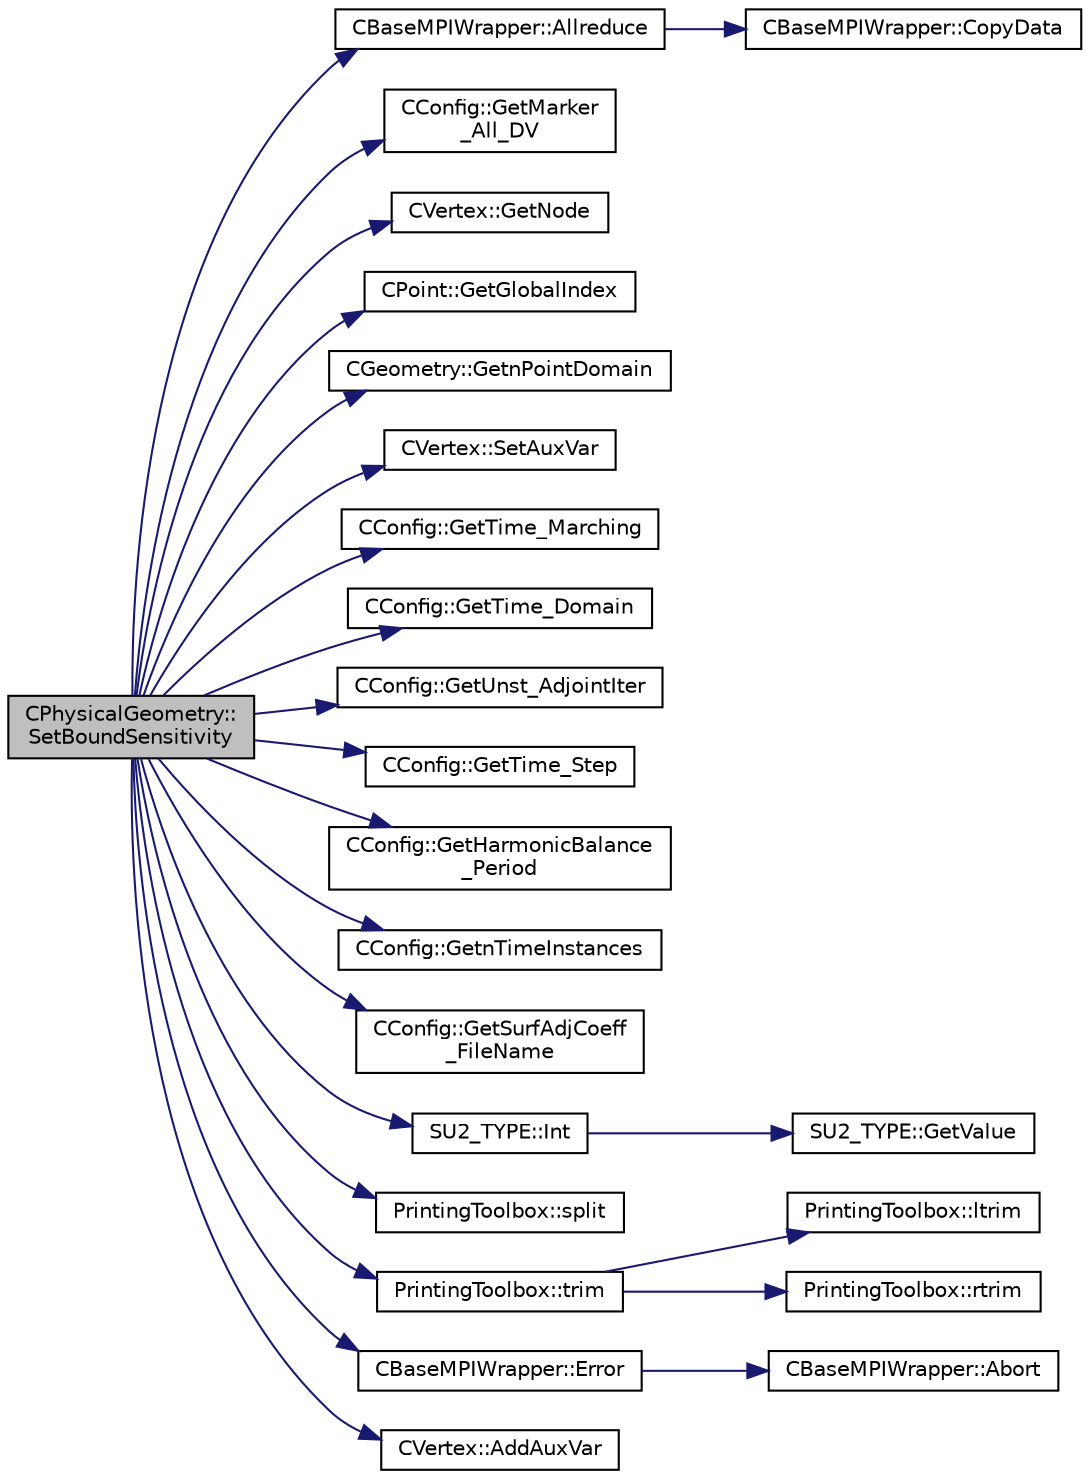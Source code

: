 digraph "CPhysicalGeometry::SetBoundSensitivity"
{
  edge [fontname="Helvetica",fontsize="10",labelfontname="Helvetica",labelfontsize="10"];
  node [fontname="Helvetica",fontsize="10",shape=record];
  rankdir="LR";
  Node1074 [label="CPhysicalGeometry::\lSetBoundSensitivity",height=0.2,width=0.4,color="black", fillcolor="grey75", style="filled", fontcolor="black"];
  Node1074 -> Node1075 [color="midnightblue",fontsize="10",style="solid",fontname="Helvetica"];
  Node1075 [label="CBaseMPIWrapper::Allreduce",height=0.2,width=0.4,color="black", fillcolor="white", style="filled",URL="$class_c_base_m_p_i_wrapper.html#a637b6fd917a8ca91ce748ba88e0d66b6"];
  Node1075 -> Node1076 [color="midnightblue",fontsize="10",style="solid",fontname="Helvetica"];
  Node1076 [label="CBaseMPIWrapper::CopyData",height=0.2,width=0.4,color="black", fillcolor="white", style="filled",URL="$class_c_base_m_p_i_wrapper.html#a4725cc1dd65b161b483e812a538a5e36"];
  Node1074 -> Node1077 [color="midnightblue",fontsize="10",style="solid",fontname="Helvetica"];
  Node1077 [label="CConfig::GetMarker\l_All_DV",height=0.2,width=0.4,color="black", fillcolor="white", style="filled",URL="$class_c_config.html#a39608d00420cf8dd5357045aafdf2d23",tooltip="Get the DV information for a marker val_marker. "];
  Node1074 -> Node1078 [color="midnightblue",fontsize="10",style="solid",fontname="Helvetica"];
  Node1078 [label="CVertex::GetNode",height=0.2,width=0.4,color="black", fillcolor="white", style="filled",URL="$class_c_vertex.html#a95c513bf927464157ed96b6c79779a1f",tooltip="Get the node of the vertex. "];
  Node1074 -> Node1079 [color="midnightblue",fontsize="10",style="solid",fontname="Helvetica"];
  Node1079 [label="CPoint::GetGlobalIndex",height=0.2,width=0.4,color="black", fillcolor="white", style="filled",URL="$class_c_point.html#ab546170a5a03ef210a75fc5531910050",tooltip="Get the global index in a parallel computation. "];
  Node1074 -> Node1080 [color="midnightblue",fontsize="10",style="solid",fontname="Helvetica"];
  Node1080 [label="CGeometry::GetnPointDomain",height=0.2,width=0.4,color="black", fillcolor="white", style="filled",URL="$class_c_geometry.html#a4fc7de3bff7b6f8c35717016d6f8fcb2",tooltip="Get number of real points (that belong to the domain). "];
  Node1074 -> Node1081 [color="midnightblue",fontsize="10",style="solid",fontname="Helvetica"];
  Node1081 [label="CVertex::SetAuxVar",height=0.2,width=0.4,color="black", fillcolor="white", style="filled",URL="$class_c_vertex.html#aaa56189de3366194d5dc9efd0bb9c744",tooltip="Set the value of an auxiliary variable for gradient computation. "];
  Node1074 -> Node1082 [color="midnightblue",fontsize="10",style="solid",fontname="Helvetica"];
  Node1082 [label="CConfig::GetTime_Marching",height=0.2,width=0.4,color="black", fillcolor="white", style="filled",URL="$class_c_config.html#a864d499ce740184803607801c47abda7",tooltip="Provides information about the time integration, and change the write in the output files information..."];
  Node1074 -> Node1083 [color="midnightblue",fontsize="10",style="solid",fontname="Helvetica"];
  Node1083 [label="CConfig::GetTime_Domain",height=0.2,width=0.4,color="black", fillcolor="white", style="filled",URL="$class_c_config.html#a6a11350b3c8d7577318be43cda6f7292",tooltip="Check if the multizone problem is solved for time domain. "];
  Node1074 -> Node1084 [color="midnightblue",fontsize="10",style="solid",fontname="Helvetica"];
  Node1084 [label="CConfig::GetUnst_AdjointIter",height=0.2,width=0.4,color="black", fillcolor="white", style="filled",URL="$class_c_config.html#a0dda5dcef870c183c63bf38332c318e0",tooltip="Get the starting direct iteration number for the unsteady adjoint (reverse time integration). "];
  Node1074 -> Node1085 [color="midnightblue",fontsize="10",style="solid",fontname="Helvetica"];
  Node1085 [label="CConfig::GetTime_Step",height=0.2,width=0.4,color="black", fillcolor="white", style="filled",URL="$class_c_config.html#ae13c09328e650c83c411767c030c8f7e",tooltip="Get the time step for multizone problems. "];
  Node1074 -> Node1086 [color="midnightblue",fontsize="10",style="solid",fontname="Helvetica"];
  Node1086 [label="CConfig::GetHarmonicBalance\l_Period",height=0.2,width=0.4,color="black", fillcolor="white", style="filled",URL="$class_c_config.html#a7d9f0904ed8e25c7d479bb22956ae6fc",tooltip="Retrieves the period of oscillations to be used with Harmonic Balance. "];
  Node1074 -> Node1087 [color="midnightblue",fontsize="10",style="solid",fontname="Helvetica"];
  Node1087 [label="CConfig::GetnTimeInstances",height=0.2,width=0.4,color="black", fillcolor="white", style="filled",URL="$class_c_config.html#a2e52fd45c8b5179c9cb3ce5fff935f11",tooltip="Retrieves the number of periodic time instances for Harmonic Balance. "];
  Node1074 -> Node1088 [color="midnightblue",fontsize="10",style="solid",fontname="Helvetica"];
  Node1088 [label="CConfig::GetSurfAdjCoeff\l_FileName",height=0.2,width=0.4,color="black", fillcolor="white", style="filled",URL="$class_c_config.html#a70af73b6cee4742f034f9c3cda50a2cd",tooltip="Get the name of the file with the surface information for the adjoint problem. "];
  Node1074 -> Node1089 [color="midnightblue",fontsize="10",style="solid",fontname="Helvetica"];
  Node1089 [label="SU2_TYPE::Int",height=0.2,width=0.4,color="black", fillcolor="white", style="filled",URL="$namespace_s_u2___t_y_p_e.html#a6b48817766d8a6486caa2807a52f6bae",tooltip="Casts the primitive value to int (uses GetValue, already implemented for each type). "];
  Node1089 -> Node1090 [color="midnightblue",fontsize="10",style="solid",fontname="Helvetica"];
  Node1090 [label="SU2_TYPE::GetValue",height=0.2,width=0.4,color="black", fillcolor="white", style="filled",URL="$namespace_s_u2___t_y_p_e.html#a0ed43473f5a450ce028d088427bf10cb",tooltip="Get the (primitive) value of the datatype (needs to be implemented for each new type). "];
  Node1074 -> Node1091 [color="midnightblue",fontsize="10",style="solid",fontname="Helvetica"];
  Node1091 [label="PrintingToolbox::split",height=0.2,width=0.4,color="black", fillcolor="white", style="filled",URL="$namespace_printing_toolbox.html#abd4b09ef601c48797157b3576d4c7141"];
  Node1074 -> Node1092 [color="midnightblue",fontsize="10",style="solid",fontname="Helvetica"];
  Node1092 [label="PrintingToolbox::trim",height=0.2,width=0.4,color="black", fillcolor="white", style="filled",URL="$namespace_printing_toolbox.html#a8d3bf1566f372942cfb12952d4fca751"];
  Node1092 -> Node1093 [color="midnightblue",fontsize="10",style="solid",fontname="Helvetica"];
  Node1093 [label="PrintingToolbox::ltrim",height=0.2,width=0.4,color="black", fillcolor="white", style="filled",URL="$namespace_printing_toolbox.html#a434608584a5874efeb4799797cdda637"];
  Node1092 -> Node1094 [color="midnightblue",fontsize="10",style="solid",fontname="Helvetica"];
  Node1094 [label="PrintingToolbox::rtrim",height=0.2,width=0.4,color="black", fillcolor="white", style="filled",URL="$namespace_printing_toolbox.html#a60e271bb6995e55d8c0a0522b714940d"];
  Node1074 -> Node1095 [color="midnightblue",fontsize="10",style="solid",fontname="Helvetica"];
  Node1095 [label="CBaseMPIWrapper::Error",height=0.2,width=0.4,color="black", fillcolor="white", style="filled",URL="$class_c_base_m_p_i_wrapper.html#a04457c47629bda56704e6a8804833eeb"];
  Node1095 -> Node1096 [color="midnightblue",fontsize="10",style="solid",fontname="Helvetica"];
  Node1096 [label="CBaseMPIWrapper::Abort",height=0.2,width=0.4,color="black", fillcolor="white", style="filled",URL="$class_c_base_m_p_i_wrapper.html#a21ef5681e2acb532d345e9bab173ef07"];
  Node1074 -> Node1097 [color="midnightblue",fontsize="10",style="solid",fontname="Helvetica"];
  Node1097 [label="CVertex::AddAuxVar",height=0.2,width=0.4,color="black", fillcolor="white", style="filled",URL="$class_c_vertex.html#a7ff476e14aef6387b95af9fbfb9f64bf",tooltip="Add the value of an auxiliary variable for gradient computation. "];
}
